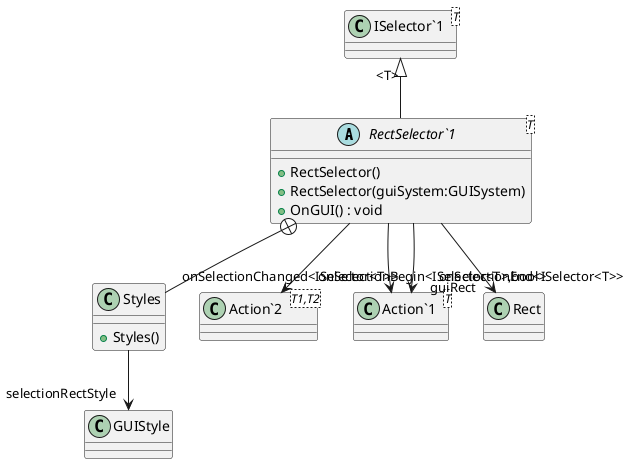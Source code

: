@startuml
abstract class "RectSelector`1"<T> {
    + RectSelector()
    + RectSelector(guiSystem:GUISystem)
    + OnGUI() : void
}
class "ISelector`1"<T> {
}
class Styles {
    + Styles()
}
class "Action`2"<T1,T2> {
}
class "Action`1"<T> {
}
"ISelector`1" "<T>" <|-- "RectSelector`1"
"RectSelector`1" --> "onSelectionBegin<ISelector<T>,bool>" "Action`2"
"RectSelector`1" --> "onSelectionChanged<ISelector<T>>" "Action`1"
"RectSelector`1" --> "onSelectionEnd<ISelector<T>>" "Action`1"
"RectSelector`1" --> "guiRect" Rect
"RectSelector`1" +-- Styles
Styles --> "selectionRectStyle" GUIStyle
@enduml
